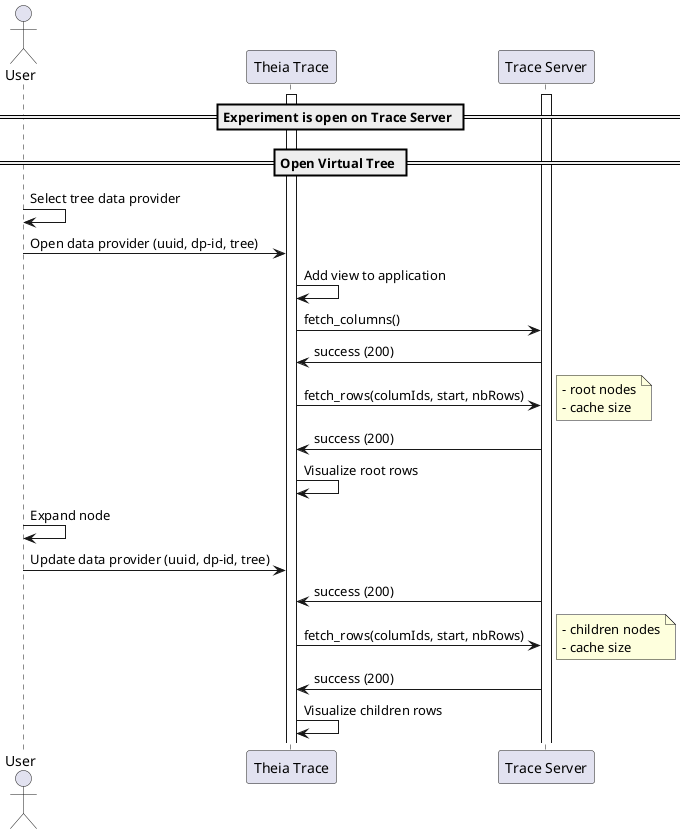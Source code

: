 @startuml
== Experiment is open on Trace Server ==
== Open Virtual Tree ==
actor User
activate "Theia Trace"
activate "Trace Server"
User -> User: Select tree data provider
User -> "Theia Trace": Open data provider (uuid, dp-id, tree)
"Theia Trace" -> "Theia Trace": Add view to application
"Theia Trace" -> "Trace Server": fetch_columns()
"Trace Server" -> "Theia Trace": success (200)
"Theia Trace" -> "Trace Server": fetch_rows(columIds, start, nbRows)
note right: - root nodes\n- cache size
"Trace Server" -> "Theia Trace": success (200)
"Theia Trace" -> "Theia Trace": Visualize root rows
User -> User: Expand node
User -> "Theia Trace": Update data provider (uuid, dp-id, tree)
"Trace Server" -> "Theia Trace": success (200)
"Theia Trace" -> "Trace Server": fetch_rows(columIds, start, nbRows)
note right: - children nodes\n- cache size
"Trace Server" -> "Theia Trace": success (200)
"Theia Trace" -> "Theia Trace": Visualize children rows
@enduml